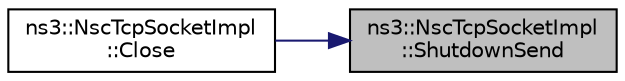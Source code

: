 digraph "ns3::NscTcpSocketImpl::ShutdownSend"
{
 // LATEX_PDF_SIZE
  edge [fontname="Helvetica",fontsize="10",labelfontname="Helvetica",labelfontsize="10"];
  node [fontname="Helvetica",fontsize="10",shape=record];
  rankdir="RL";
  Node1 [label="ns3::NscTcpSocketImpl\l::ShutdownSend",height=0.2,width=0.4,color="black", fillcolor="grey75", style="filled", fontcolor="black",tooltip=" "];
  Node1 -> Node2 [dir="back",color="midnightblue",fontsize="10",style="solid",fontname="Helvetica"];
  Node2 [label="ns3::NscTcpSocketImpl\l::Close",height=0.2,width=0.4,color="black", fillcolor="white", style="filled",URL="$classns3_1_1_nsc_tcp_socket_impl.html#ade3cb55d43d82f4ffed66faa960cd051",tooltip="Close a socket."];
}
